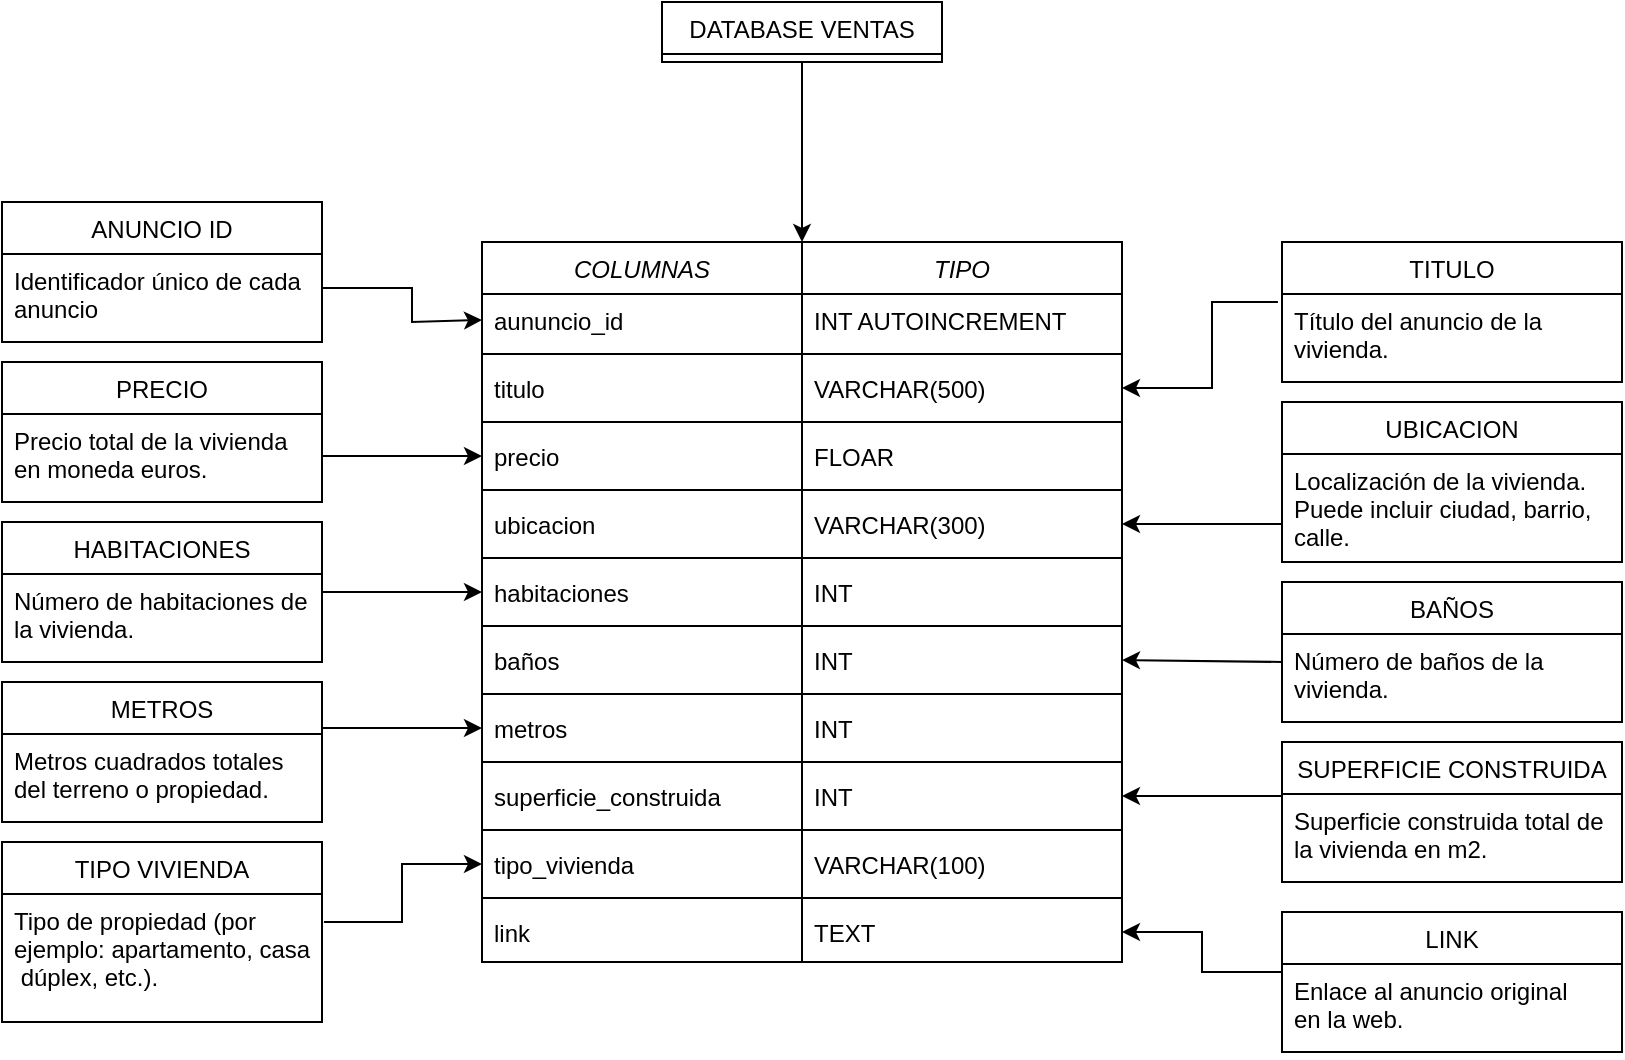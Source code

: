 <mxfile version="26.2.14">
  <diagram id="C5RBs43oDa-KdzZeNtuy" name="Page-1">
    <mxGraphModel dx="2209" dy="790" grid="1" gridSize="10" guides="1" tooltips="1" connect="1" arrows="1" fold="1" page="1" pageScale="1" pageWidth="827" pageHeight="1169" math="0" shadow="0">
      <root>
        <mxCell id="WIyWlLk6GJQsqaUBKTNV-0" />
        <mxCell id="WIyWlLk6GJQsqaUBKTNV-1" parent="WIyWlLk6GJQsqaUBKTNV-0" />
        <mxCell id="zkfFHV4jXpPFQw0GAbJ--0" value="TIPO" style="swimlane;fontStyle=2;align=center;verticalAlign=top;childLayout=stackLayout;horizontal=1;startSize=26;horizontalStack=0;resizeParent=1;resizeLast=0;collapsible=1;marginBottom=0;rounded=0;shadow=0;strokeWidth=1;" parent="WIyWlLk6GJQsqaUBKTNV-1" vertex="1">
          <mxGeometry y="250" width="160" height="360" as="geometry">
            <mxRectangle x="230" y="140" width="160" height="26" as="alternateBounds" />
          </mxGeometry>
        </mxCell>
        <mxCell id="zkfFHV4jXpPFQw0GAbJ--1" value="INT AUTOINCREMENT" style="text;align=left;verticalAlign=top;spacingLeft=4;spacingRight=4;overflow=hidden;rotatable=0;points=[[0,0.5],[1,0.5]];portConstraint=eastwest;" parent="zkfFHV4jXpPFQw0GAbJ--0" vertex="1">
          <mxGeometry y="26" width="160" height="26" as="geometry" />
        </mxCell>
        <mxCell id="zkfFHV4jXpPFQw0GAbJ--4" value="" style="line;html=1;strokeWidth=1;align=left;verticalAlign=middle;spacingTop=-1;spacingLeft=3;spacingRight=3;rotatable=0;labelPosition=right;points=[];portConstraint=eastwest;" parent="zkfFHV4jXpPFQw0GAbJ--0" vertex="1">
          <mxGeometry y="52" width="160" height="8" as="geometry" />
        </mxCell>
        <mxCell id="zkfFHV4jXpPFQw0GAbJ--5" value="VARCHAR(500)" style="text;align=left;verticalAlign=top;spacingLeft=4;spacingRight=4;overflow=hidden;rotatable=0;points=[[0,0.5],[1,0.5]];portConstraint=eastwest;" parent="zkfFHV4jXpPFQw0GAbJ--0" vertex="1">
          <mxGeometry y="60" width="160" height="26" as="geometry" />
        </mxCell>
        <mxCell id="Q_5lKX0of9EMKsYsCsG2-1" value="" style="line;html=1;strokeWidth=1;align=left;verticalAlign=middle;spacingTop=-1;spacingLeft=3;spacingRight=3;rotatable=0;labelPosition=right;points=[];portConstraint=eastwest;" vertex="1" parent="zkfFHV4jXpPFQw0GAbJ--0">
          <mxGeometry y="86" width="160" height="8" as="geometry" />
        </mxCell>
        <mxCell id="Q_5lKX0of9EMKsYsCsG2-0" value="FLOAR" style="text;align=left;verticalAlign=top;spacingLeft=4;spacingRight=4;overflow=hidden;rotatable=0;points=[[0,0.5],[1,0.5]];portConstraint=eastwest;" vertex="1" parent="zkfFHV4jXpPFQw0GAbJ--0">
          <mxGeometry y="94" width="160" height="26" as="geometry" />
        </mxCell>
        <mxCell id="Q_5lKX0of9EMKsYsCsG2-2" value="" style="line;html=1;strokeWidth=1;align=left;verticalAlign=middle;spacingTop=-1;spacingLeft=3;spacingRight=3;rotatable=0;labelPosition=right;points=[];portConstraint=eastwest;" vertex="1" parent="zkfFHV4jXpPFQw0GAbJ--0">
          <mxGeometry y="120" width="160" height="8" as="geometry" />
        </mxCell>
        <mxCell id="Q_5lKX0of9EMKsYsCsG2-5" value="VARCHAR(300)" style="text;align=left;verticalAlign=top;spacingLeft=4;spacingRight=4;overflow=hidden;rotatable=0;points=[[0,0.5],[1,0.5]];portConstraint=eastwest;" vertex="1" parent="zkfFHV4jXpPFQw0GAbJ--0">
          <mxGeometry y="128" width="160" height="26" as="geometry" />
        </mxCell>
        <mxCell id="Q_5lKX0of9EMKsYsCsG2-15" value="" style="line;html=1;strokeWidth=1;align=left;verticalAlign=middle;spacingTop=-1;spacingLeft=3;spacingRight=3;rotatable=0;labelPosition=right;points=[];portConstraint=eastwest;" vertex="1" parent="zkfFHV4jXpPFQw0GAbJ--0">
          <mxGeometry y="154" width="160" height="8" as="geometry" />
        </mxCell>
        <mxCell id="Q_5lKX0of9EMKsYsCsG2-6" value="INT" style="text;align=left;verticalAlign=top;spacingLeft=4;spacingRight=4;overflow=hidden;rotatable=0;points=[[0,0.5],[1,0.5]];portConstraint=eastwest;" vertex="1" parent="zkfFHV4jXpPFQw0GAbJ--0">
          <mxGeometry y="162" width="160" height="26" as="geometry" />
        </mxCell>
        <mxCell id="Q_5lKX0of9EMKsYsCsG2-16" value="" style="line;html=1;strokeWidth=1;align=left;verticalAlign=middle;spacingTop=-1;spacingLeft=3;spacingRight=3;rotatable=0;labelPosition=right;points=[];portConstraint=eastwest;" vertex="1" parent="zkfFHV4jXpPFQw0GAbJ--0">
          <mxGeometry y="188" width="160" height="8" as="geometry" />
        </mxCell>
        <mxCell id="Q_5lKX0of9EMKsYsCsG2-7" value="INT" style="text;align=left;verticalAlign=top;spacingLeft=4;spacingRight=4;overflow=hidden;rotatable=0;points=[[0,0.5],[1,0.5]];portConstraint=eastwest;" vertex="1" parent="zkfFHV4jXpPFQw0GAbJ--0">
          <mxGeometry y="196" width="160" height="26" as="geometry" />
        </mxCell>
        <mxCell id="Q_5lKX0of9EMKsYsCsG2-17" value="" style="line;html=1;strokeWidth=1;align=left;verticalAlign=middle;spacingTop=-1;spacingLeft=3;spacingRight=3;rotatable=0;labelPosition=right;points=[];portConstraint=eastwest;" vertex="1" parent="zkfFHV4jXpPFQw0GAbJ--0">
          <mxGeometry y="222" width="160" height="8" as="geometry" />
        </mxCell>
        <mxCell id="Q_5lKX0of9EMKsYsCsG2-8" value="INT" style="text;align=left;verticalAlign=top;spacingLeft=4;spacingRight=4;overflow=hidden;rotatable=0;points=[[0,0.5],[1,0.5]];portConstraint=eastwest;" vertex="1" parent="zkfFHV4jXpPFQw0GAbJ--0">
          <mxGeometry y="230" width="160" height="26" as="geometry" />
        </mxCell>
        <mxCell id="Q_5lKX0of9EMKsYsCsG2-18" value="" style="line;html=1;strokeWidth=1;align=left;verticalAlign=middle;spacingTop=-1;spacingLeft=3;spacingRight=3;rotatable=0;labelPosition=right;points=[];portConstraint=eastwest;" vertex="1" parent="zkfFHV4jXpPFQw0GAbJ--0">
          <mxGeometry y="256" width="160" height="8" as="geometry" />
        </mxCell>
        <mxCell id="Q_5lKX0of9EMKsYsCsG2-9" value="INT" style="text;align=left;verticalAlign=top;spacingLeft=4;spacingRight=4;overflow=hidden;rotatable=0;points=[[0,0.5],[1,0.5]];portConstraint=eastwest;" vertex="1" parent="zkfFHV4jXpPFQw0GAbJ--0">
          <mxGeometry y="264" width="160" height="26" as="geometry" />
        </mxCell>
        <mxCell id="Q_5lKX0of9EMKsYsCsG2-19" value="" style="line;html=1;strokeWidth=1;align=left;verticalAlign=middle;spacingTop=-1;spacingLeft=3;spacingRight=3;rotatable=0;labelPosition=right;points=[];portConstraint=eastwest;" vertex="1" parent="zkfFHV4jXpPFQw0GAbJ--0">
          <mxGeometry y="290" width="160" height="8" as="geometry" />
        </mxCell>
        <mxCell id="Q_5lKX0of9EMKsYsCsG2-11" value="VARCHAR(100)" style="text;align=left;verticalAlign=top;spacingLeft=4;spacingRight=4;overflow=hidden;rotatable=0;points=[[0,0.5],[1,0.5]];portConstraint=eastwest;" vertex="1" parent="zkfFHV4jXpPFQw0GAbJ--0">
          <mxGeometry y="298" width="160" height="26" as="geometry" />
        </mxCell>
        <mxCell id="Q_5lKX0of9EMKsYsCsG2-21" value="" style="line;html=1;strokeWidth=1;align=left;verticalAlign=middle;spacingTop=-1;spacingLeft=3;spacingRight=3;rotatable=0;labelPosition=right;points=[];portConstraint=eastwest;" vertex="1" parent="zkfFHV4jXpPFQw0GAbJ--0">
          <mxGeometry y="324" width="160" height="8" as="geometry" />
        </mxCell>
        <mxCell id="Q_5lKX0of9EMKsYsCsG2-13" value="TEXT" style="text;align=left;verticalAlign=top;spacingLeft=4;spacingRight=4;overflow=hidden;rotatable=0;points=[[0,0.5],[1,0.5]];portConstraint=eastwest;" vertex="1" parent="zkfFHV4jXpPFQw0GAbJ--0">
          <mxGeometry y="332" width="160" height="26" as="geometry" />
        </mxCell>
        <mxCell id="Q_5lKX0of9EMKsYsCsG2-25" value="COLUMNAS" style="swimlane;fontStyle=2;align=center;verticalAlign=top;childLayout=stackLayout;horizontal=1;startSize=26;horizontalStack=0;resizeParent=1;resizeLast=0;collapsible=1;marginBottom=0;rounded=0;shadow=0;strokeWidth=1;" vertex="1" parent="WIyWlLk6GJQsqaUBKTNV-1">
          <mxGeometry x="-160" y="250" width="160" height="360" as="geometry">
            <mxRectangle x="230" y="140" width="160" height="26" as="alternateBounds" />
          </mxGeometry>
        </mxCell>
        <mxCell id="Q_5lKX0of9EMKsYsCsG2-26" value="aununcio_id" style="text;align=left;verticalAlign=top;spacingLeft=4;spacingRight=4;overflow=hidden;rotatable=0;points=[[0,0.5],[1,0.5]];portConstraint=eastwest;" vertex="1" parent="Q_5lKX0of9EMKsYsCsG2-25">
          <mxGeometry y="26" width="160" height="26" as="geometry" />
        </mxCell>
        <mxCell id="Q_5lKX0of9EMKsYsCsG2-27" value="" style="line;html=1;strokeWidth=1;align=left;verticalAlign=middle;spacingTop=-1;spacingLeft=3;spacingRight=3;rotatable=0;labelPosition=right;points=[];portConstraint=eastwest;" vertex="1" parent="Q_5lKX0of9EMKsYsCsG2-25">
          <mxGeometry y="52" width="160" height="8" as="geometry" />
        </mxCell>
        <mxCell id="Q_5lKX0of9EMKsYsCsG2-28" value="titulo" style="text;align=left;verticalAlign=top;spacingLeft=4;spacingRight=4;overflow=hidden;rotatable=0;points=[[0,0.5],[1,0.5]];portConstraint=eastwest;" vertex="1" parent="Q_5lKX0of9EMKsYsCsG2-25">
          <mxGeometry y="60" width="160" height="26" as="geometry" />
        </mxCell>
        <mxCell id="Q_5lKX0of9EMKsYsCsG2-29" value="" style="line;html=1;strokeWidth=1;align=left;verticalAlign=middle;spacingTop=-1;spacingLeft=3;spacingRight=3;rotatable=0;labelPosition=right;points=[];portConstraint=eastwest;" vertex="1" parent="Q_5lKX0of9EMKsYsCsG2-25">
          <mxGeometry y="86" width="160" height="8" as="geometry" />
        </mxCell>
        <mxCell id="Q_5lKX0of9EMKsYsCsG2-30" value="precio" style="text;align=left;verticalAlign=top;spacingLeft=4;spacingRight=4;overflow=hidden;rotatable=0;points=[[0,0.5],[1,0.5]];portConstraint=eastwest;" vertex="1" parent="Q_5lKX0of9EMKsYsCsG2-25">
          <mxGeometry y="94" width="160" height="26" as="geometry" />
        </mxCell>
        <mxCell id="Q_5lKX0of9EMKsYsCsG2-31" value="" style="line;html=1;strokeWidth=1;align=left;verticalAlign=middle;spacingTop=-1;spacingLeft=3;spacingRight=3;rotatable=0;labelPosition=right;points=[];portConstraint=eastwest;" vertex="1" parent="Q_5lKX0of9EMKsYsCsG2-25">
          <mxGeometry y="120" width="160" height="8" as="geometry" />
        </mxCell>
        <mxCell id="Q_5lKX0of9EMKsYsCsG2-32" value="ubicacion" style="text;align=left;verticalAlign=top;spacingLeft=4;spacingRight=4;overflow=hidden;rotatable=0;points=[[0,0.5],[1,0.5]];portConstraint=eastwest;" vertex="1" parent="Q_5lKX0of9EMKsYsCsG2-25">
          <mxGeometry y="128" width="160" height="26" as="geometry" />
        </mxCell>
        <mxCell id="Q_5lKX0of9EMKsYsCsG2-33" value="" style="line;html=1;strokeWidth=1;align=left;verticalAlign=middle;spacingTop=-1;spacingLeft=3;spacingRight=3;rotatable=0;labelPosition=right;points=[];portConstraint=eastwest;" vertex="1" parent="Q_5lKX0of9EMKsYsCsG2-25">
          <mxGeometry y="154" width="160" height="8" as="geometry" />
        </mxCell>
        <mxCell id="Q_5lKX0of9EMKsYsCsG2-34" value="habitaciones" style="text;align=left;verticalAlign=top;spacingLeft=4;spacingRight=4;overflow=hidden;rotatable=0;points=[[0,0.5],[1,0.5]];portConstraint=eastwest;" vertex="1" parent="Q_5lKX0of9EMKsYsCsG2-25">
          <mxGeometry y="162" width="160" height="26" as="geometry" />
        </mxCell>
        <mxCell id="Q_5lKX0of9EMKsYsCsG2-35" value="" style="line;html=1;strokeWidth=1;align=left;verticalAlign=middle;spacingTop=-1;spacingLeft=3;spacingRight=3;rotatable=0;labelPosition=right;points=[];portConstraint=eastwest;" vertex="1" parent="Q_5lKX0of9EMKsYsCsG2-25">
          <mxGeometry y="188" width="160" height="8" as="geometry" />
        </mxCell>
        <mxCell id="Q_5lKX0of9EMKsYsCsG2-36" value="baños" style="text;align=left;verticalAlign=top;spacingLeft=4;spacingRight=4;overflow=hidden;rotatable=0;points=[[0,0.5],[1,0.5]];portConstraint=eastwest;" vertex="1" parent="Q_5lKX0of9EMKsYsCsG2-25">
          <mxGeometry y="196" width="160" height="26" as="geometry" />
        </mxCell>
        <mxCell id="Q_5lKX0of9EMKsYsCsG2-37" value="" style="line;html=1;strokeWidth=1;align=left;verticalAlign=middle;spacingTop=-1;spacingLeft=3;spacingRight=3;rotatable=0;labelPosition=right;points=[];portConstraint=eastwest;" vertex="1" parent="Q_5lKX0of9EMKsYsCsG2-25">
          <mxGeometry y="222" width="160" height="8" as="geometry" />
        </mxCell>
        <mxCell id="Q_5lKX0of9EMKsYsCsG2-38" value="metros" style="text;align=left;verticalAlign=top;spacingLeft=4;spacingRight=4;overflow=hidden;rotatable=0;points=[[0,0.5],[1,0.5]];portConstraint=eastwest;" vertex="1" parent="Q_5lKX0of9EMKsYsCsG2-25">
          <mxGeometry y="230" width="160" height="26" as="geometry" />
        </mxCell>
        <mxCell id="Q_5lKX0of9EMKsYsCsG2-39" value="" style="line;html=1;strokeWidth=1;align=left;verticalAlign=middle;spacingTop=-1;spacingLeft=3;spacingRight=3;rotatable=0;labelPosition=right;points=[];portConstraint=eastwest;" vertex="1" parent="Q_5lKX0of9EMKsYsCsG2-25">
          <mxGeometry y="256" width="160" height="8" as="geometry" />
        </mxCell>
        <mxCell id="Q_5lKX0of9EMKsYsCsG2-40" value="superficie_construida" style="text;align=left;verticalAlign=top;spacingLeft=4;spacingRight=4;overflow=hidden;rotatable=0;points=[[0,0.5],[1,0.5]];portConstraint=eastwest;" vertex="1" parent="Q_5lKX0of9EMKsYsCsG2-25">
          <mxGeometry y="264" width="160" height="26" as="geometry" />
        </mxCell>
        <mxCell id="Q_5lKX0of9EMKsYsCsG2-41" value="" style="line;html=1;strokeWidth=1;align=left;verticalAlign=middle;spacingTop=-1;spacingLeft=3;spacingRight=3;rotatable=0;labelPosition=right;points=[];portConstraint=eastwest;" vertex="1" parent="Q_5lKX0of9EMKsYsCsG2-25">
          <mxGeometry y="290" width="160" height="8" as="geometry" />
        </mxCell>
        <mxCell id="Q_5lKX0of9EMKsYsCsG2-44" value="tipo_vivienda" style="text;align=left;verticalAlign=top;spacingLeft=4;spacingRight=4;overflow=hidden;rotatable=0;points=[[0,0.5],[1,0.5]];portConstraint=eastwest;" vertex="1" parent="Q_5lKX0of9EMKsYsCsG2-25">
          <mxGeometry y="298" width="160" height="26" as="geometry" />
        </mxCell>
        <mxCell id="Q_5lKX0of9EMKsYsCsG2-45" value="" style="line;html=1;strokeWidth=1;align=left;verticalAlign=middle;spacingTop=-1;spacingLeft=3;spacingRight=3;rotatable=0;labelPosition=right;points=[];portConstraint=eastwest;" vertex="1" parent="Q_5lKX0of9EMKsYsCsG2-25">
          <mxGeometry y="324" width="160" height="8" as="geometry" />
        </mxCell>
        <mxCell id="Q_5lKX0of9EMKsYsCsG2-48" value="link" style="text;align=left;verticalAlign=top;spacingLeft=4;spacingRight=4;overflow=hidden;rotatable=0;points=[[0,0.5],[1,0.5]];portConstraint=eastwest;" vertex="1" parent="Q_5lKX0of9EMKsYsCsG2-25">
          <mxGeometry y="332" width="160" height="26" as="geometry" />
        </mxCell>
        <mxCell id="Q_5lKX0of9EMKsYsCsG2-52" value="LINK" style="swimlane;fontStyle=0;align=center;verticalAlign=top;childLayout=stackLayout;horizontal=1;startSize=26;horizontalStack=0;resizeParent=1;resizeLast=0;collapsible=1;marginBottom=0;rounded=0;shadow=0;strokeWidth=1;" vertex="1" parent="WIyWlLk6GJQsqaUBKTNV-1">
          <mxGeometry x="240" y="585" width="170" height="70" as="geometry">
            <mxRectangle x="130" y="380" width="160" height="26" as="alternateBounds" />
          </mxGeometry>
        </mxCell>
        <mxCell id="Q_5lKX0of9EMKsYsCsG2-53" value="Enlace al anuncio original &#xa;en la web." style="text;align=left;verticalAlign=top;spacingLeft=4;spacingRight=4;overflow=hidden;rotatable=0;points=[[0,0.5],[1,0.5]];portConstraint=eastwest;" vertex="1" parent="Q_5lKX0of9EMKsYsCsG2-52">
          <mxGeometry y="26" width="170" height="44" as="geometry" />
        </mxCell>
        <mxCell id="Q_5lKX0of9EMKsYsCsG2-61" value="TIPO VIVIENDA" style="swimlane;fontStyle=0;align=center;verticalAlign=top;childLayout=stackLayout;horizontal=1;startSize=26;horizontalStack=0;resizeParent=1;resizeLast=0;collapsible=1;marginBottom=0;rounded=0;shadow=0;strokeWidth=1;" vertex="1" parent="WIyWlLk6GJQsqaUBKTNV-1">
          <mxGeometry x="-400" y="550" width="160" height="90" as="geometry">
            <mxRectangle x="130" y="380" width="160" height="26" as="alternateBounds" />
          </mxGeometry>
        </mxCell>
        <mxCell id="Q_5lKX0of9EMKsYsCsG2-62" value="Tipo de propiedad (por &#xa;ejemplo: apartamento, casa,&#xa; dúplex, etc.)." style="text;align=left;verticalAlign=top;spacingLeft=4;spacingRight=4;overflow=hidden;rotatable=0;points=[[0,0.5],[1,0.5]];portConstraint=eastwest;" vertex="1" parent="Q_5lKX0of9EMKsYsCsG2-61">
          <mxGeometry y="26" width="160" height="64" as="geometry" />
        </mxCell>
        <mxCell id="Q_5lKX0of9EMKsYsCsG2-80" value="" style="endArrow=classic;html=1;rounded=0;entryX=0;entryY=0.5;entryDx=0;entryDy=0;exitX=1.006;exitY=0.219;exitDx=0;exitDy=0;exitPerimeter=0;" edge="1" parent="WIyWlLk6GJQsqaUBKTNV-1" source="Q_5lKX0of9EMKsYsCsG2-62" target="Q_5lKX0of9EMKsYsCsG2-44">
          <mxGeometry width="50" height="50" relative="1" as="geometry">
            <mxPoint x="-110" y="770" as="sourcePoint" />
            <mxPoint x="-230" y="601" as="targetPoint" />
            <Array as="points">
              <mxPoint x="-200" y="590" />
              <mxPoint x="-200" y="561" />
            </Array>
          </mxGeometry>
        </mxCell>
        <mxCell id="Q_5lKX0of9EMKsYsCsG2-81" value="" style="endArrow=classic;html=1;rounded=0;entryX=1;entryY=0.5;entryDx=0;entryDy=0;" edge="1" parent="WIyWlLk6GJQsqaUBKTNV-1" target="Q_5lKX0of9EMKsYsCsG2-9">
          <mxGeometry width="50" height="50" relative="1" as="geometry">
            <mxPoint x="240" y="527" as="sourcePoint" />
            <mxPoint x="160" y="530" as="targetPoint" />
          </mxGeometry>
        </mxCell>
        <mxCell id="Q_5lKX0of9EMKsYsCsG2-82" value="" style="endArrow=classic;html=1;rounded=0;entryX=1;entryY=0.5;entryDx=0;entryDy=0;" edge="1" parent="WIyWlLk6GJQsqaUBKTNV-1" target="Q_5lKX0of9EMKsYsCsG2-7">
          <mxGeometry width="50" height="50" relative="1" as="geometry">
            <mxPoint x="240" y="460" as="sourcePoint" />
            <mxPoint x="160" y="460" as="targetPoint" />
          </mxGeometry>
        </mxCell>
        <mxCell id="Q_5lKX0of9EMKsYsCsG2-83" value="" style="endArrow=classic;html=1;rounded=0;entryX=1;entryY=0.5;entryDx=0;entryDy=0;" edge="1" parent="WIyWlLk6GJQsqaUBKTNV-1" target="Q_5lKX0of9EMKsYsCsG2-5">
          <mxGeometry width="50" height="50" relative="1" as="geometry">
            <mxPoint x="240" y="391" as="sourcePoint" />
            <mxPoint x="180" y="420" as="targetPoint" />
          </mxGeometry>
        </mxCell>
        <mxCell id="Q_5lKX0of9EMKsYsCsG2-84" value="" style="endArrow=classic;html=1;rounded=0;entryX=1;entryY=0.5;entryDx=0;entryDy=0;exitX=-0.012;exitY=0.118;exitDx=0;exitDy=0;exitPerimeter=0;" edge="1" parent="WIyWlLk6GJQsqaUBKTNV-1" source="Q_5lKX0of9EMKsYsCsG2-106" target="zkfFHV4jXpPFQw0GAbJ--5">
          <mxGeometry width="50" height="50" relative="1" as="geometry">
            <mxPoint x="240" y="310" as="sourcePoint" />
            <mxPoint x="160" y="310" as="targetPoint" />
            <Array as="points">
              <mxPoint x="205" y="280" />
              <mxPoint x="205" y="323" />
            </Array>
          </mxGeometry>
        </mxCell>
        <mxCell id="Q_5lKX0of9EMKsYsCsG2-85" value="" style="endArrow=classic;html=1;rounded=0;entryX=0;entryY=0.5;entryDx=0;entryDy=0;" edge="1" parent="WIyWlLk6GJQsqaUBKTNV-1" target="Q_5lKX0of9EMKsYsCsG2-38">
          <mxGeometry width="50" height="50" relative="1" as="geometry">
            <mxPoint x="-240" y="493" as="sourcePoint" />
            <mxPoint x="-160" y="490" as="targetPoint" />
          </mxGeometry>
        </mxCell>
        <mxCell id="Q_5lKX0of9EMKsYsCsG2-87" value="" style="endArrow=classic;html=1;rounded=0;entryX=0;entryY=0.5;entryDx=0;entryDy=0;" edge="1" parent="WIyWlLk6GJQsqaUBKTNV-1" target="Q_5lKX0of9EMKsYsCsG2-34">
          <mxGeometry width="50" height="50" relative="1" as="geometry">
            <mxPoint x="-240" y="425" as="sourcePoint" />
            <mxPoint x="-170" y="420" as="targetPoint" />
          </mxGeometry>
        </mxCell>
        <mxCell id="Q_5lKX0of9EMKsYsCsG2-88" value="" style="endArrow=classic;html=1;rounded=0;entryX=0;entryY=0.5;entryDx=0;entryDy=0;" edge="1" parent="WIyWlLk6GJQsqaUBKTNV-1" target="Q_5lKX0of9EMKsYsCsG2-30">
          <mxGeometry width="50" height="50" relative="1" as="geometry">
            <mxPoint x="-240" y="357" as="sourcePoint" />
            <mxPoint x="-240" y="350" as="targetPoint" />
          </mxGeometry>
        </mxCell>
        <mxCell id="Q_5lKX0of9EMKsYsCsG2-89" value="" style="endArrow=classic;html=1;rounded=0;entryX=0;entryY=0.5;entryDx=0;entryDy=0;exitX=1;exitY=0.5;exitDx=0;exitDy=0;" edge="1" parent="WIyWlLk6GJQsqaUBKTNV-1" source="Q_5lKX0of9EMKsYsCsG2-97" target="Q_5lKX0of9EMKsYsCsG2-26">
          <mxGeometry width="50" height="50" relative="1" as="geometry">
            <mxPoint x="-240" y="290" as="sourcePoint" />
            <mxPoint x="-230" y="280" as="targetPoint" />
            <Array as="points">
              <mxPoint x="-195" y="273" />
              <mxPoint x="-195" y="290" />
            </Array>
          </mxGeometry>
        </mxCell>
        <mxCell id="Q_5lKX0of9EMKsYsCsG2-90" value="METROS" style="swimlane;fontStyle=0;align=center;verticalAlign=top;childLayout=stackLayout;horizontal=1;startSize=26;horizontalStack=0;resizeParent=1;resizeLast=0;collapsible=1;marginBottom=0;rounded=0;shadow=0;strokeWidth=1;" vertex="1" parent="WIyWlLk6GJQsqaUBKTNV-1">
          <mxGeometry x="-400" y="470" width="160" height="70" as="geometry">
            <mxRectangle x="130" y="380" width="160" height="26" as="alternateBounds" />
          </mxGeometry>
        </mxCell>
        <mxCell id="Q_5lKX0of9EMKsYsCsG2-91" value="Metros cuadrados totales &#xa;del terreno o propiedad." style="text;align=left;verticalAlign=top;spacingLeft=4;spacingRight=4;overflow=hidden;rotatable=0;points=[[0,0.5],[1,0.5]];portConstraint=eastwest;" vertex="1" parent="Q_5lKX0of9EMKsYsCsG2-90">
          <mxGeometry y="26" width="160" height="34" as="geometry" />
        </mxCell>
        <mxCell id="Q_5lKX0of9EMKsYsCsG2-92" value="HABITACIONES" style="swimlane;fontStyle=0;align=center;verticalAlign=top;childLayout=stackLayout;horizontal=1;startSize=26;horizontalStack=0;resizeParent=1;resizeLast=0;collapsible=1;marginBottom=0;rounded=0;shadow=0;strokeWidth=1;" vertex="1" parent="WIyWlLk6GJQsqaUBKTNV-1">
          <mxGeometry x="-400" y="390" width="160" height="70" as="geometry">
            <mxRectangle x="130" y="380" width="160" height="26" as="alternateBounds" />
          </mxGeometry>
        </mxCell>
        <mxCell id="Q_5lKX0of9EMKsYsCsG2-93" value="Número de habitaciones de&#xa;la vivienda." style="text;align=left;verticalAlign=top;spacingLeft=4;spacingRight=4;overflow=hidden;rotatable=0;points=[[0,0.5],[1,0.5]];portConstraint=eastwest;" vertex="1" parent="Q_5lKX0of9EMKsYsCsG2-92">
          <mxGeometry y="26" width="160" height="34" as="geometry" />
        </mxCell>
        <mxCell id="Q_5lKX0of9EMKsYsCsG2-94" value="PRECIO" style="swimlane;fontStyle=0;align=center;verticalAlign=top;childLayout=stackLayout;horizontal=1;startSize=26;horizontalStack=0;resizeParent=1;resizeLast=0;collapsible=1;marginBottom=0;rounded=0;shadow=0;strokeWidth=1;" vertex="1" parent="WIyWlLk6GJQsqaUBKTNV-1">
          <mxGeometry x="-400" y="310" width="160" height="70" as="geometry">
            <mxRectangle x="130" y="380" width="160" height="26" as="alternateBounds" />
          </mxGeometry>
        </mxCell>
        <mxCell id="Q_5lKX0of9EMKsYsCsG2-95" value="Precio total de la vivienda &#xa;en moneda euros." style="text;align=left;verticalAlign=top;spacingLeft=4;spacingRight=4;overflow=hidden;rotatable=0;points=[[0,0.5],[1,0.5]];portConstraint=eastwest;" vertex="1" parent="Q_5lKX0of9EMKsYsCsG2-94">
          <mxGeometry y="26" width="160" height="34" as="geometry" />
        </mxCell>
        <mxCell id="Q_5lKX0of9EMKsYsCsG2-96" value="ANUNCIO ID" style="swimlane;fontStyle=0;align=center;verticalAlign=top;childLayout=stackLayout;horizontal=1;startSize=26;horizontalStack=0;resizeParent=1;resizeLast=0;collapsible=1;marginBottom=0;rounded=0;shadow=0;strokeWidth=1;" vertex="1" parent="WIyWlLk6GJQsqaUBKTNV-1">
          <mxGeometry x="-400" y="230" width="160" height="70" as="geometry">
            <mxRectangle x="130" y="380" width="160" height="26" as="alternateBounds" />
          </mxGeometry>
        </mxCell>
        <mxCell id="Q_5lKX0of9EMKsYsCsG2-97" value="Identificador único de cada &#xa;anuncio" style="text;align=left;verticalAlign=top;spacingLeft=4;spacingRight=4;overflow=hidden;rotatable=0;points=[[0,0.5],[1,0.5]];portConstraint=eastwest;" vertex="1" parent="Q_5lKX0of9EMKsYsCsG2-96">
          <mxGeometry y="26" width="160" height="34" as="geometry" />
        </mxCell>
        <mxCell id="Q_5lKX0of9EMKsYsCsG2-98" value="SUPERFICIE CONSTRUIDA" style="swimlane;fontStyle=0;align=center;verticalAlign=top;childLayout=stackLayout;horizontal=1;startSize=26;horizontalStack=0;resizeParent=1;resizeLast=0;collapsible=1;marginBottom=0;rounded=0;shadow=0;strokeWidth=1;" vertex="1" parent="WIyWlLk6GJQsqaUBKTNV-1">
          <mxGeometry x="240" y="500" width="170" height="70" as="geometry">
            <mxRectangle x="130" y="380" width="160" height="26" as="alternateBounds" />
          </mxGeometry>
        </mxCell>
        <mxCell id="Q_5lKX0of9EMKsYsCsG2-99" value="Superficie construida total de &#xa;la vivienda en m2." style="text;align=left;verticalAlign=top;spacingLeft=4;spacingRight=4;overflow=hidden;rotatable=0;points=[[0,0.5],[1,0.5]];portConstraint=eastwest;" vertex="1" parent="Q_5lKX0of9EMKsYsCsG2-98">
          <mxGeometry y="26" width="170" height="44" as="geometry" />
        </mxCell>
        <mxCell id="Q_5lKX0of9EMKsYsCsG2-101" value="BAÑOS" style="swimlane;fontStyle=0;align=center;verticalAlign=top;childLayout=stackLayout;horizontal=1;startSize=26;horizontalStack=0;resizeParent=1;resizeLast=0;collapsible=1;marginBottom=0;rounded=0;shadow=0;strokeWidth=1;" vertex="1" parent="WIyWlLk6GJQsqaUBKTNV-1">
          <mxGeometry x="240" y="420" width="170" height="70" as="geometry">
            <mxRectangle x="130" y="380" width="160" height="26" as="alternateBounds" />
          </mxGeometry>
        </mxCell>
        <mxCell id="Q_5lKX0of9EMKsYsCsG2-102" value="Número de baños de la &#xa;vivienda." style="text;align=left;verticalAlign=top;spacingLeft=4;spacingRight=4;overflow=hidden;rotatable=0;points=[[0,0.5],[1,0.5]];portConstraint=eastwest;" vertex="1" parent="Q_5lKX0of9EMKsYsCsG2-101">
          <mxGeometry y="26" width="170" height="34" as="geometry" />
        </mxCell>
        <mxCell id="Q_5lKX0of9EMKsYsCsG2-103" value="UBICACION" style="swimlane;fontStyle=0;align=center;verticalAlign=top;childLayout=stackLayout;horizontal=1;startSize=26;horizontalStack=0;resizeParent=1;resizeLast=0;collapsible=1;marginBottom=0;rounded=0;shadow=0;strokeWidth=1;" vertex="1" parent="WIyWlLk6GJQsqaUBKTNV-1">
          <mxGeometry x="240" y="330" width="170" height="80" as="geometry">
            <mxRectangle x="130" y="380" width="160" height="26" as="alternateBounds" />
          </mxGeometry>
        </mxCell>
        <mxCell id="Q_5lKX0of9EMKsYsCsG2-104" value="Localización de la vivienda. &#xa;Puede incluir ciudad, barrio, &#xa;calle." style="text;align=left;verticalAlign=top;spacingLeft=4;spacingRight=4;overflow=hidden;rotatable=0;points=[[0,0.5],[1,0.5]];portConstraint=eastwest;" vertex="1" parent="Q_5lKX0of9EMKsYsCsG2-103">
          <mxGeometry y="26" width="170" height="54" as="geometry" />
        </mxCell>
        <mxCell id="Q_5lKX0of9EMKsYsCsG2-105" value="TITULO" style="swimlane;fontStyle=0;align=center;verticalAlign=top;childLayout=stackLayout;horizontal=1;startSize=26;horizontalStack=0;resizeParent=1;resizeLast=0;collapsible=1;marginBottom=0;rounded=0;shadow=0;strokeWidth=1;" vertex="1" parent="WIyWlLk6GJQsqaUBKTNV-1">
          <mxGeometry x="240" y="250" width="170" height="70" as="geometry">
            <mxRectangle x="130" y="380" width="160" height="26" as="alternateBounds" />
          </mxGeometry>
        </mxCell>
        <mxCell id="Q_5lKX0of9EMKsYsCsG2-106" value="Título del anuncio de la &#xa;vivienda." style="text;align=left;verticalAlign=top;spacingLeft=4;spacingRight=4;overflow=hidden;rotatable=0;points=[[0,0.5],[1,0.5]];portConstraint=eastwest;" vertex="1" parent="Q_5lKX0of9EMKsYsCsG2-105">
          <mxGeometry y="26" width="170" height="34" as="geometry" />
        </mxCell>
        <mxCell id="Q_5lKX0of9EMKsYsCsG2-108" value="" style="endArrow=classic;html=1;rounded=0;exitX=0;exitY=0.091;exitDx=0;exitDy=0;entryX=1;entryY=0.5;entryDx=0;entryDy=0;exitPerimeter=0;" edge="1" parent="WIyWlLk6GJQsqaUBKTNV-1" source="Q_5lKX0of9EMKsYsCsG2-53" target="Q_5lKX0of9EMKsYsCsG2-13">
          <mxGeometry width="50" height="50" relative="1" as="geometry">
            <mxPoint x="10" y="620" as="sourcePoint" />
            <mxPoint x="60" y="570" as="targetPoint" />
            <Array as="points">
              <mxPoint x="200" y="615" />
              <mxPoint x="200" y="595" />
            </Array>
          </mxGeometry>
        </mxCell>
        <mxCell id="Q_5lKX0of9EMKsYsCsG2-109" value="DATABASE VENTAS" style="swimlane;fontStyle=0;align=center;verticalAlign=top;childLayout=stackLayout;horizontal=1;startSize=26;horizontalStack=0;resizeParent=1;resizeLast=0;collapsible=1;marginBottom=0;rounded=0;shadow=0;strokeWidth=1;" vertex="1" parent="WIyWlLk6GJQsqaUBKTNV-1">
          <mxGeometry x="-70" y="130" width="140" height="30" as="geometry">
            <mxRectangle x="130" y="380" width="160" height="26" as="alternateBounds" />
          </mxGeometry>
        </mxCell>
        <mxCell id="Q_5lKX0of9EMKsYsCsG2-111" value="" style="endArrow=classic;html=1;rounded=0;entryX=1;entryY=0;entryDx=0;entryDy=0;" edge="1" parent="WIyWlLk6GJQsqaUBKTNV-1" target="Q_5lKX0of9EMKsYsCsG2-25">
          <mxGeometry width="50" height="50" relative="1" as="geometry">
            <mxPoint y="160" as="sourcePoint" />
            <mxPoint x="35" y="460" as="targetPoint" />
          </mxGeometry>
        </mxCell>
      </root>
    </mxGraphModel>
  </diagram>
</mxfile>
